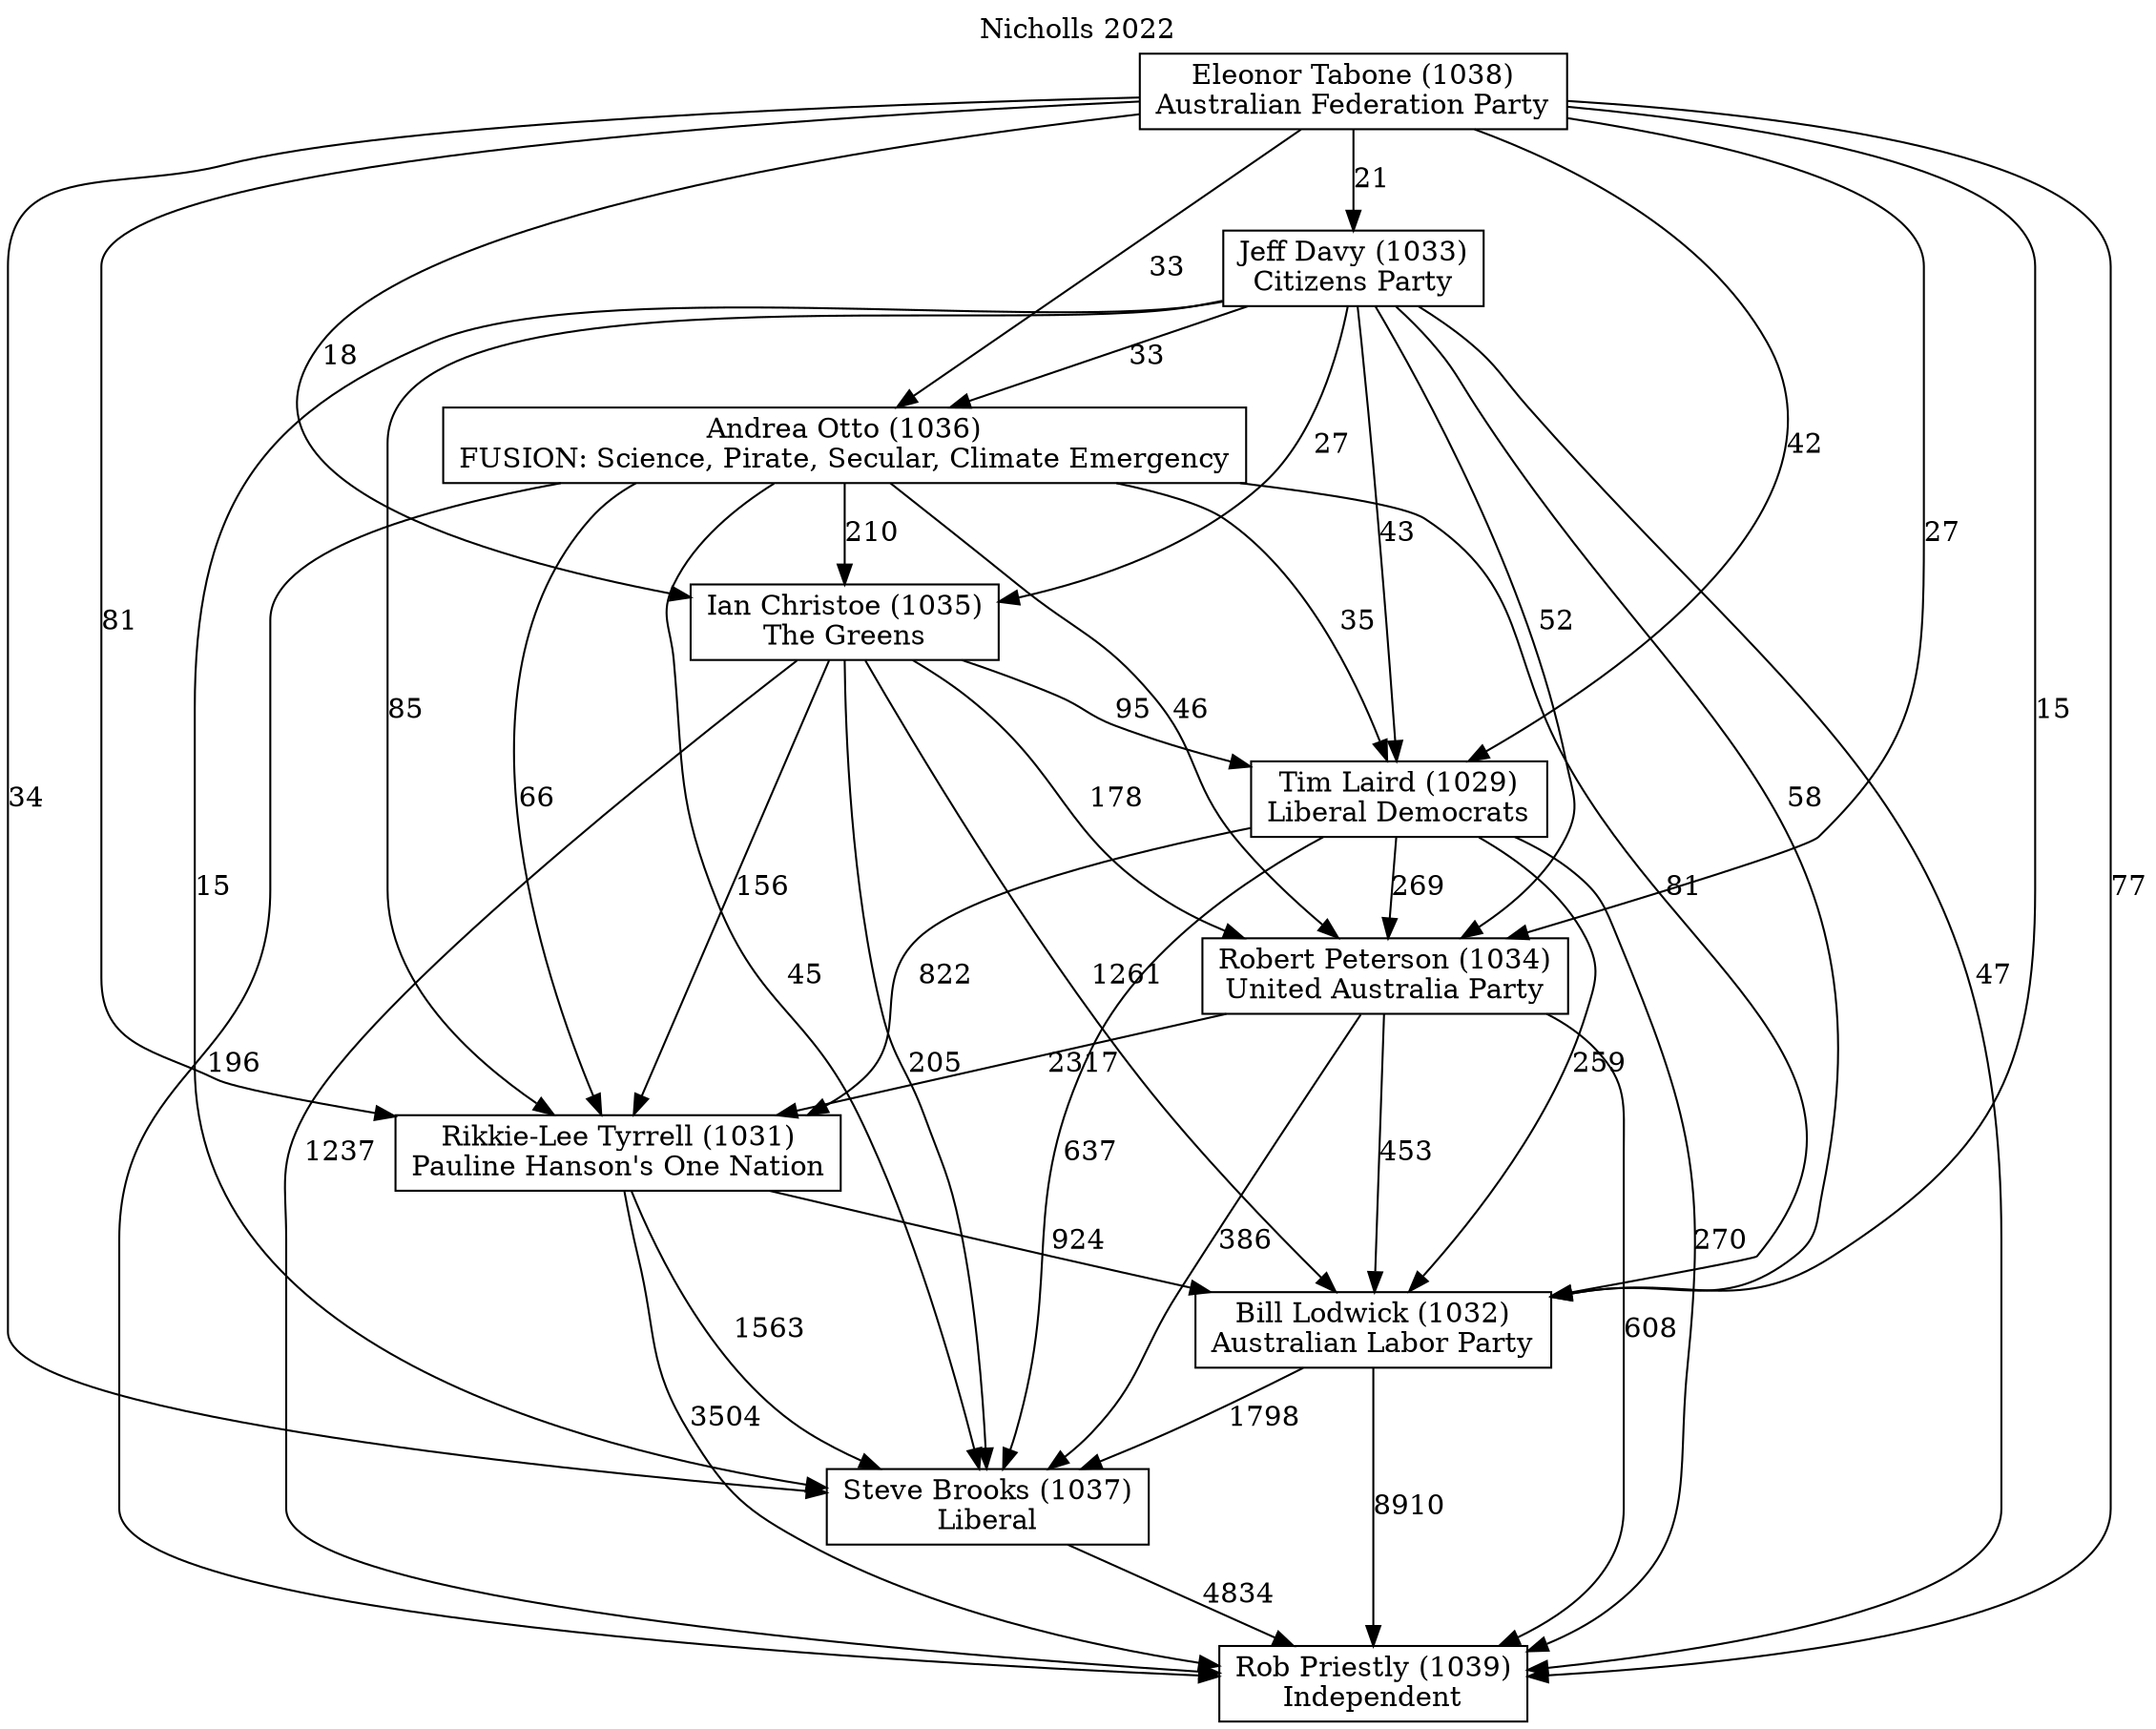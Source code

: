 // House preference flow
digraph "Rob Priestly (1039)_Nicholls_2022" {
	graph [label="Nicholls 2022" labelloc=t mclimit=10]
	node [shape=box]
	"Andrea Otto (1036)" [label="Andrea Otto (1036)
FUSION: Science, Pirate, Secular, Climate Emergency"]
	"Bill Lodwick (1032)" [label="Bill Lodwick (1032)
Australian Labor Party"]
	"Eleonor Tabone (1038)" [label="Eleonor Tabone (1038)
Australian Federation Party"]
	"Ian Christoe (1035)" [label="Ian Christoe (1035)
The Greens"]
	"Jeff Davy (1033)" [label="Jeff Davy (1033)
Citizens Party"]
	"Rikkie-Lee Tyrrell (1031)" [label="Rikkie-Lee Tyrrell (1031)
Pauline Hanson's One Nation"]
	"Rob Priestly (1039)" [label="Rob Priestly (1039)
Independent"]
	"Robert Peterson (1034)" [label="Robert Peterson (1034)
United Australia Party"]
	"Steve Brooks (1037)" [label="Steve Brooks (1037)
Liberal"]
	"Tim Laird (1029)" [label="Tim Laird (1029)
Liberal Democrats"]
	"Andrea Otto (1036)" -> "Bill Lodwick (1032)" [label=81]
	"Andrea Otto (1036)" -> "Ian Christoe (1035)" [label=210]
	"Andrea Otto (1036)" -> "Rikkie-Lee Tyrrell (1031)" [label=66]
	"Andrea Otto (1036)" -> "Rob Priestly (1039)" [label=196]
	"Andrea Otto (1036)" -> "Robert Peterson (1034)" [label=46]
	"Andrea Otto (1036)" -> "Steve Brooks (1037)" [label=45]
	"Andrea Otto (1036)" -> "Tim Laird (1029)" [label=35]
	"Bill Lodwick (1032)" -> "Rob Priestly (1039)" [label=8910]
	"Bill Lodwick (1032)" -> "Steve Brooks (1037)" [label=1798]
	"Eleonor Tabone (1038)" -> "Andrea Otto (1036)" [label=33]
	"Eleonor Tabone (1038)" -> "Bill Lodwick (1032)" [label=15]
	"Eleonor Tabone (1038)" -> "Ian Christoe (1035)" [label=18]
	"Eleonor Tabone (1038)" -> "Jeff Davy (1033)" [label=21]
	"Eleonor Tabone (1038)" -> "Rikkie-Lee Tyrrell (1031)" [label=81]
	"Eleonor Tabone (1038)" -> "Rob Priestly (1039)" [label=77]
	"Eleonor Tabone (1038)" -> "Robert Peterson (1034)" [label=27]
	"Eleonor Tabone (1038)" -> "Steve Brooks (1037)" [label=34]
	"Eleonor Tabone (1038)" -> "Tim Laird (1029)" [label=42]
	"Ian Christoe (1035)" -> "Bill Lodwick (1032)" [label=1261]
	"Ian Christoe (1035)" -> "Rikkie-Lee Tyrrell (1031)" [label=156]
	"Ian Christoe (1035)" -> "Rob Priestly (1039)" [label=1237]
	"Ian Christoe (1035)" -> "Robert Peterson (1034)" [label=178]
	"Ian Christoe (1035)" -> "Steve Brooks (1037)" [label=205]
	"Ian Christoe (1035)" -> "Tim Laird (1029)" [label=95]
	"Jeff Davy (1033)" -> "Andrea Otto (1036)" [label=33]
	"Jeff Davy (1033)" -> "Bill Lodwick (1032)" [label=58]
	"Jeff Davy (1033)" -> "Ian Christoe (1035)" [label=27]
	"Jeff Davy (1033)" -> "Rikkie-Lee Tyrrell (1031)" [label=85]
	"Jeff Davy (1033)" -> "Rob Priestly (1039)" [label=47]
	"Jeff Davy (1033)" -> "Robert Peterson (1034)" [label=52]
	"Jeff Davy (1033)" -> "Steve Brooks (1037)" [label=15]
	"Jeff Davy (1033)" -> "Tim Laird (1029)" [label=43]
	"Rikkie-Lee Tyrrell (1031)" -> "Bill Lodwick (1032)" [label=924]
	"Rikkie-Lee Tyrrell (1031)" -> "Rob Priestly (1039)" [label=3504]
	"Rikkie-Lee Tyrrell (1031)" -> "Steve Brooks (1037)" [label=1563]
	"Robert Peterson (1034)" -> "Bill Lodwick (1032)" [label=453]
	"Robert Peterson (1034)" -> "Rikkie-Lee Tyrrell (1031)" [label=2317]
	"Robert Peterson (1034)" -> "Rob Priestly (1039)" [label=608]
	"Robert Peterson (1034)" -> "Steve Brooks (1037)" [label=386]
	"Steve Brooks (1037)" -> "Rob Priestly (1039)" [label=4834]
	"Tim Laird (1029)" -> "Bill Lodwick (1032)" [label=259]
	"Tim Laird (1029)" -> "Rikkie-Lee Tyrrell (1031)" [label=822]
	"Tim Laird (1029)" -> "Rob Priestly (1039)" [label=270]
	"Tim Laird (1029)" -> "Robert Peterson (1034)" [label=269]
	"Tim Laird (1029)" -> "Steve Brooks (1037)" [label=637]
}
